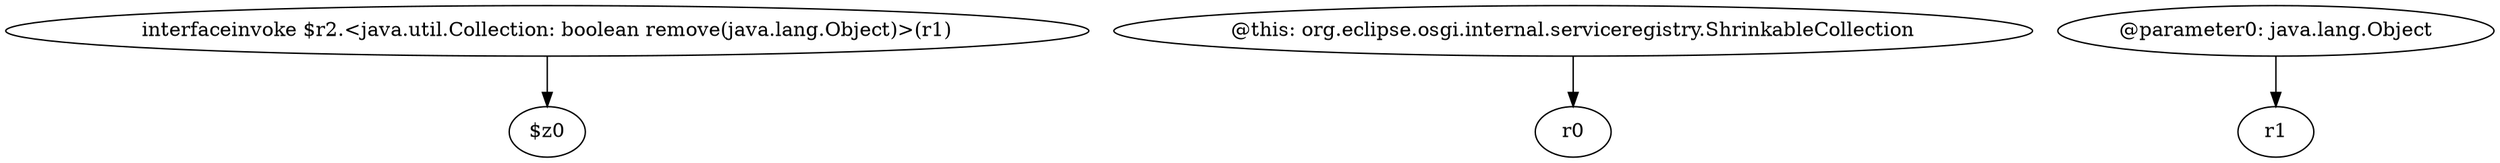 digraph g {
0[label="interfaceinvoke $r2.<java.util.Collection: boolean remove(java.lang.Object)>(r1)"]
1[label="$z0"]
0->1[label=""]
2[label="@this: org.eclipse.osgi.internal.serviceregistry.ShrinkableCollection"]
3[label="r0"]
2->3[label=""]
4[label="@parameter0: java.lang.Object"]
5[label="r1"]
4->5[label=""]
}